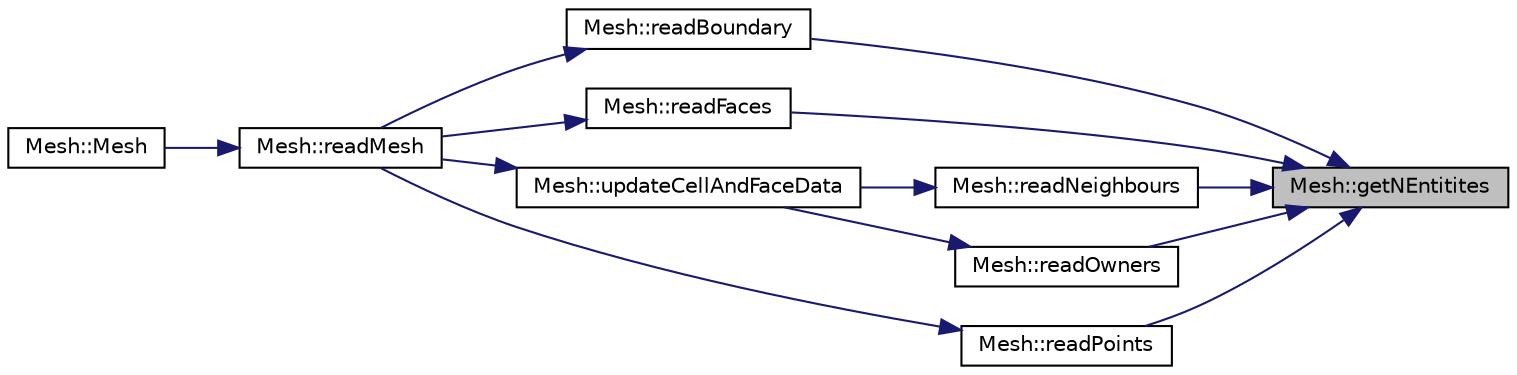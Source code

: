 digraph "Mesh::getNEntitites"
{
 // LATEX_PDF_SIZE
  bgcolor="transparent";
  edge [fontname="Helvetica",fontsize="10",labelfontname="Helvetica",labelfontsize="10"];
  node [fontname="Helvetica",fontsize="10",shape=record];
  rankdir="RL";
  Node1 [label="Mesh::getNEntitites",height=0.2,width=0.4,color="black", fillcolor="grey75", style="filled", fontcolor="black",tooltip=" "];
  Node1 -> Node2 [dir="back",color="midnightblue",fontsize="10",style="solid",fontname="Helvetica"];
  Node2 [label="Mesh::readBoundary",height=0.2,width=0.4,color="black",URL="$classMesh.html#a1945f1494e206727086f6804bfb76405",tooltip=" "];
  Node2 -> Node3 [dir="back",color="midnightblue",fontsize="10",style="solid",fontname="Helvetica"];
  Node3 [label="Mesh::readMesh",height=0.2,width=0.4,color="black",URL="$classMesh.html#a318def0c4a2ac28d63e3526451cd69b4",tooltip=" "];
  Node3 -> Node4 [dir="back",color="midnightblue",fontsize="10",style="solid",fontname="Helvetica"];
  Node4 [label="Mesh::Mesh",height=0.2,width=0.4,color="black",URL="$classMesh.html#a2af137f1571af89172b9c102302c416b",tooltip=" "];
  Node1 -> Node5 [dir="back",color="midnightblue",fontsize="10",style="solid",fontname="Helvetica"];
  Node5 [label="Mesh::readFaces",height=0.2,width=0.4,color="black",URL="$classMesh.html#a261a2b840a9cd2e39c48e4d7a3fee4e8",tooltip=" "];
  Node5 -> Node3 [dir="back",color="midnightblue",fontsize="10",style="solid",fontname="Helvetica"];
  Node1 -> Node6 [dir="back",color="midnightblue",fontsize="10",style="solid",fontname="Helvetica"];
  Node6 [label="Mesh::readNeighbours",height=0.2,width=0.4,color="black",URL="$classMesh.html#a77be57ef6a47456f2347fcffb9e56461",tooltip=" "];
  Node6 -> Node7 [dir="back",color="midnightblue",fontsize="10",style="solid",fontname="Helvetica"];
  Node7 [label="Mesh::updateCellAndFaceData",height=0.2,width=0.4,color="black",URL="$classMesh.html#a9af4bbcf19e2f7da7757ed64c9af48d8",tooltip=" "];
  Node7 -> Node3 [dir="back",color="midnightblue",fontsize="10",style="solid",fontname="Helvetica"];
  Node1 -> Node8 [dir="back",color="midnightblue",fontsize="10",style="solid",fontname="Helvetica"];
  Node8 [label="Mesh::readOwners",height=0.2,width=0.4,color="black",URL="$classMesh.html#a819a376af40d54b037040bb6dc20e3f3",tooltip=" "];
  Node8 -> Node7 [dir="back",color="midnightblue",fontsize="10",style="solid",fontname="Helvetica"];
  Node1 -> Node9 [dir="back",color="midnightblue",fontsize="10",style="solid",fontname="Helvetica"];
  Node9 [label="Mesh::readPoints",height=0.2,width=0.4,color="black",URL="$classMesh.html#af73f8ad21fdc6299e547a5a10ec54c2e",tooltip=" "];
  Node9 -> Node3 [dir="back",color="midnightblue",fontsize="10",style="solid",fontname="Helvetica"];
}
